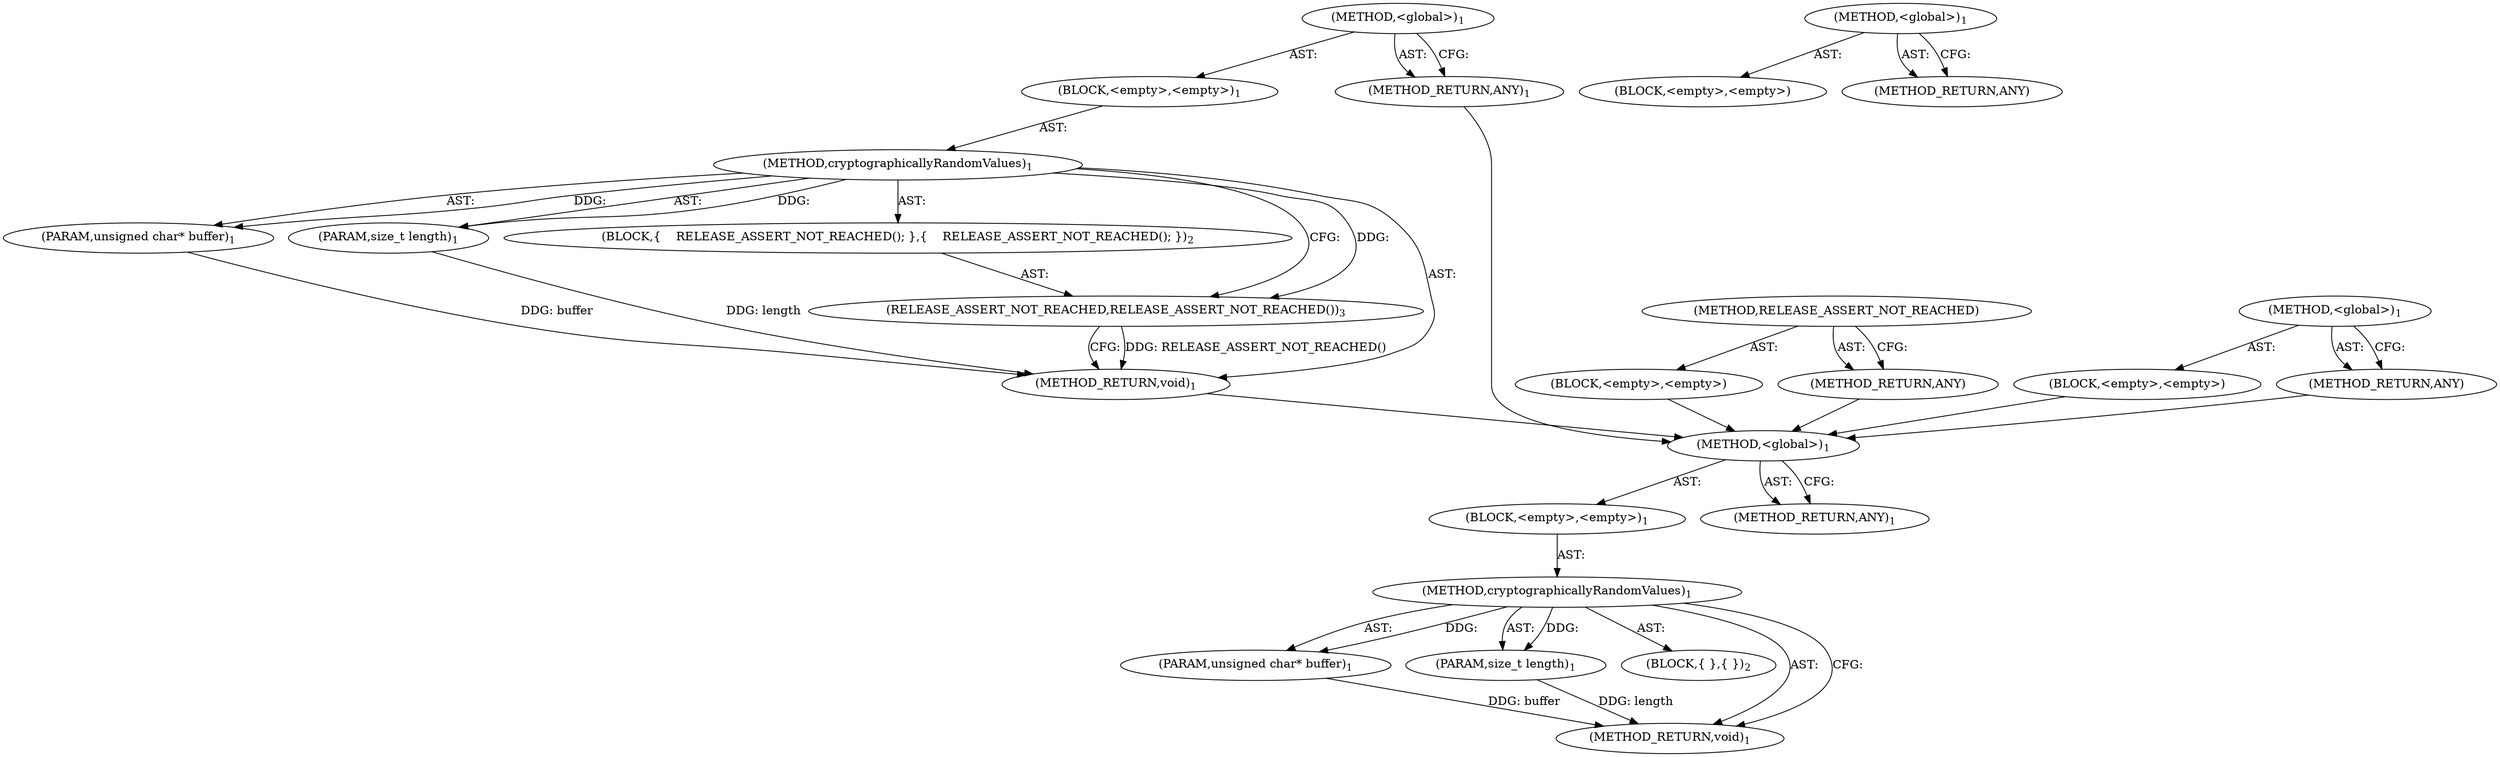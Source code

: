 digraph "&lt;global&gt;" {
vulnerable_6 [label=<(METHOD,&lt;global&gt;)<SUB>1</SUB>>];
vulnerable_7 [label=<(BLOCK,&lt;empty&gt;,&lt;empty&gt;)<SUB>1</SUB>>];
vulnerable_8 [label=<(METHOD,cryptographicallyRandomValues)<SUB>1</SUB>>];
vulnerable_9 [label=<(PARAM,unsigned char* buffer)<SUB>1</SUB>>];
vulnerable_10 [label=<(PARAM,size_t length)<SUB>1</SUB>>];
vulnerable_11 [label=<(BLOCK,{
 },{
 })<SUB>2</SUB>>];
vulnerable_12 [label=<(METHOD_RETURN,void)<SUB>1</SUB>>];
vulnerable_14 [label=<(METHOD_RETURN,ANY)<SUB>1</SUB>>];
vulnerable_25 [label=<(METHOD,&lt;global&gt;)<SUB>1</SUB>>];
vulnerable_26 [label=<(BLOCK,&lt;empty&gt;,&lt;empty&gt;)>];
vulnerable_27 [label=<(METHOD_RETURN,ANY)>];
fixed_6 [label=<(METHOD,&lt;global&gt;)<SUB>1</SUB>>];
fixed_7 [label=<(BLOCK,&lt;empty&gt;,&lt;empty&gt;)<SUB>1</SUB>>];
fixed_8 [label=<(METHOD,cryptographicallyRandomValues)<SUB>1</SUB>>];
fixed_9 [label=<(PARAM,unsigned char* buffer)<SUB>1</SUB>>];
fixed_10 [label=<(PARAM,size_t length)<SUB>1</SUB>>];
fixed_11 [label=<(BLOCK,{
    RELEASE_ASSERT_NOT_REACHED();
 },{
    RELEASE_ASSERT_NOT_REACHED();
 })<SUB>2</SUB>>];
fixed_12 [label=<(RELEASE_ASSERT_NOT_REACHED,RELEASE_ASSERT_NOT_REACHED())<SUB>3</SUB>>];
fixed_13 [label=<(METHOD_RETURN,void)<SUB>1</SUB>>];
fixed_15 [label=<(METHOD_RETURN,ANY)<SUB>1</SUB>>];
fixed_32 [label=<(METHOD,RELEASE_ASSERT_NOT_REACHED)>];
fixed_33 [label=<(BLOCK,&lt;empty&gt;,&lt;empty&gt;)>];
fixed_34 [label=<(METHOD_RETURN,ANY)>];
fixed_26 [label=<(METHOD,&lt;global&gt;)<SUB>1</SUB>>];
fixed_27 [label=<(BLOCK,&lt;empty&gt;,&lt;empty&gt;)>];
fixed_28 [label=<(METHOD_RETURN,ANY)>];
vulnerable_6 -> vulnerable_7  [key=0, label="AST: "];
vulnerable_6 -> vulnerable_14  [key=0, label="AST: "];
vulnerable_6 -> vulnerable_14  [key=1, label="CFG: "];
vulnerable_7 -> vulnerable_8  [key=0, label="AST: "];
vulnerable_8 -> vulnerable_9  [key=0, label="AST: "];
vulnerable_8 -> vulnerable_9  [key=1, label="DDG: "];
vulnerable_8 -> vulnerable_10  [key=0, label="AST: "];
vulnerable_8 -> vulnerable_10  [key=1, label="DDG: "];
vulnerable_8 -> vulnerable_11  [key=0, label="AST: "];
vulnerable_8 -> vulnerable_12  [key=0, label="AST: "];
vulnerable_8 -> vulnerable_12  [key=1, label="CFG: "];
vulnerable_9 -> vulnerable_12  [key=0, label="DDG: buffer"];
vulnerable_10 -> vulnerable_12  [key=0, label="DDG: length"];
vulnerable_25 -> vulnerable_26  [key=0, label="AST: "];
vulnerable_25 -> vulnerable_27  [key=0, label="AST: "];
vulnerable_25 -> vulnerable_27  [key=1, label="CFG: "];
fixed_6 -> fixed_7  [key=0, label="AST: "];
fixed_6 -> fixed_15  [key=0, label="AST: "];
fixed_6 -> fixed_15  [key=1, label="CFG: "];
fixed_7 -> fixed_8  [key=0, label="AST: "];
fixed_8 -> fixed_9  [key=0, label="AST: "];
fixed_8 -> fixed_9  [key=1, label="DDG: "];
fixed_8 -> fixed_10  [key=0, label="AST: "];
fixed_8 -> fixed_10  [key=1, label="DDG: "];
fixed_8 -> fixed_11  [key=0, label="AST: "];
fixed_8 -> fixed_13  [key=0, label="AST: "];
fixed_8 -> fixed_12  [key=0, label="CFG: "];
fixed_8 -> fixed_12  [key=1, label="DDG: "];
fixed_9 -> fixed_13  [key=0, label="DDG: buffer"];
fixed_10 -> fixed_13  [key=0, label="DDG: length"];
fixed_11 -> fixed_12  [key=0, label="AST: "];
fixed_12 -> fixed_13  [key=0, label="CFG: "];
fixed_12 -> fixed_13  [key=1, label="DDG: RELEASE_ASSERT_NOT_REACHED()"];
fixed_13 -> vulnerable_6  [key=0];
fixed_15 -> vulnerable_6  [key=0];
fixed_32 -> fixed_33  [key=0, label="AST: "];
fixed_32 -> fixed_34  [key=0, label="AST: "];
fixed_32 -> fixed_34  [key=1, label="CFG: "];
fixed_33 -> vulnerable_6  [key=0];
fixed_34 -> vulnerable_6  [key=0];
fixed_26 -> fixed_27  [key=0, label="AST: "];
fixed_26 -> fixed_28  [key=0, label="AST: "];
fixed_26 -> fixed_28  [key=1, label="CFG: "];
fixed_27 -> vulnerable_6  [key=0];
fixed_28 -> vulnerable_6  [key=0];
}
